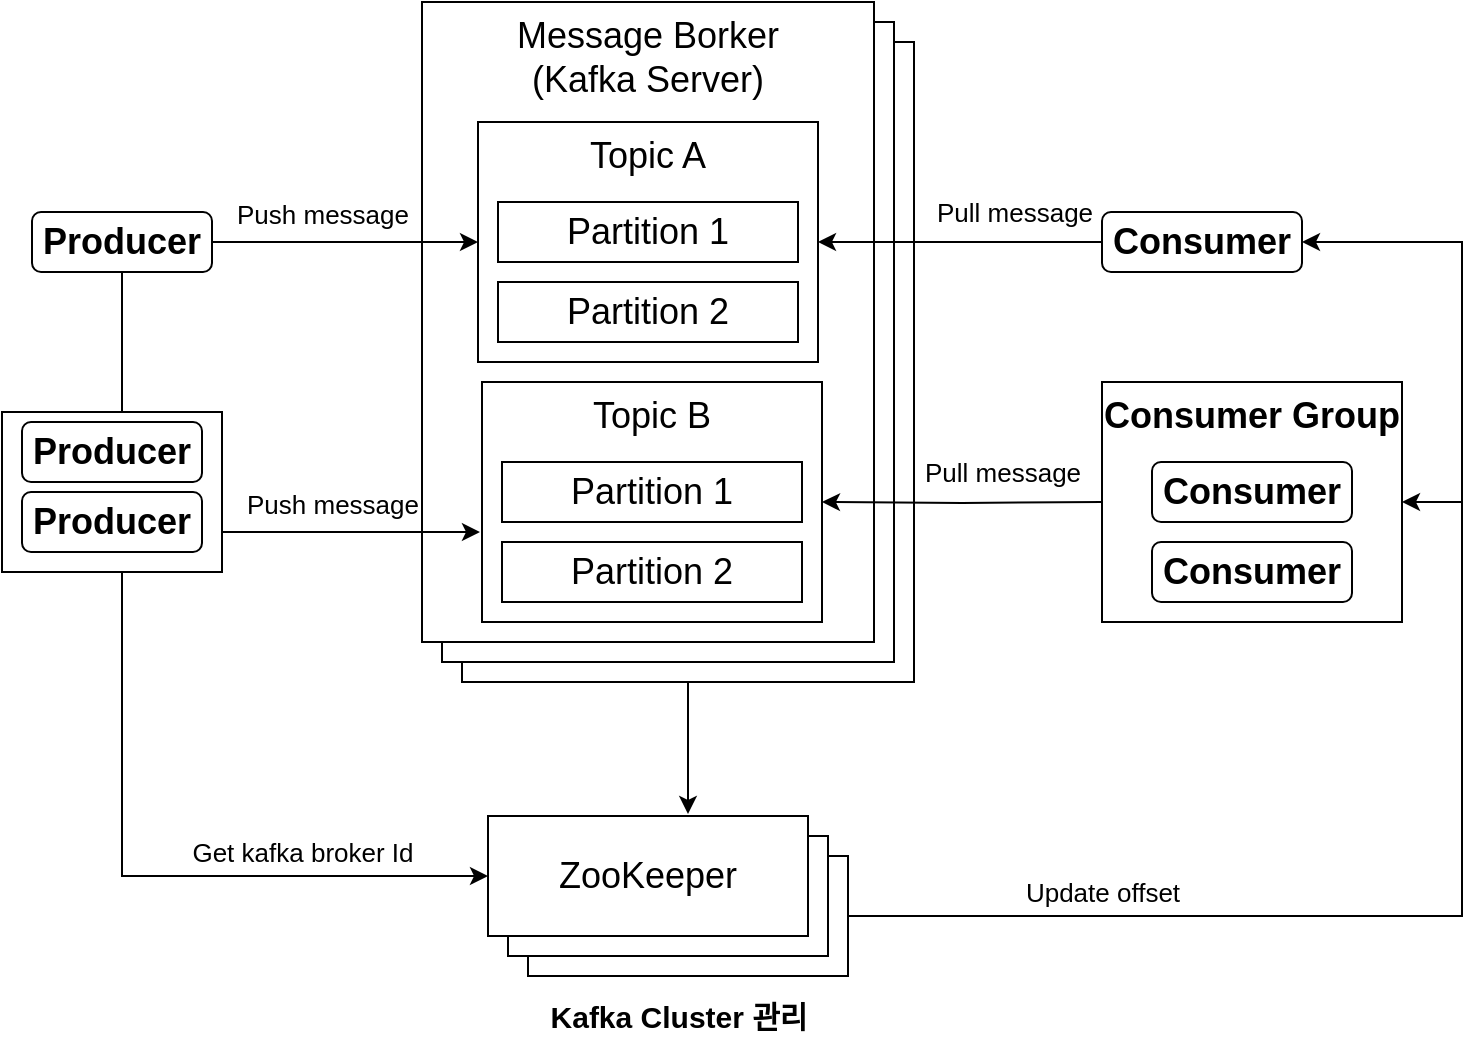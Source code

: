 <mxfile version="20.2.5" type="github">
  <diagram id="qQxw4SJgSMcntZW8fe44" name="페이지-1">
    <mxGraphModel dx="460" dy="752" grid="1" gridSize="10" guides="1" tooltips="1" connect="1" arrows="1" fold="1" page="1" pageScale="1" pageWidth="827" pageHeight="1169" math="0" shadow="0">
      <root>
        <mxCell id="0" />
        <mxCell id="1" parent="0" />
        <mxCell id="E8wUH-rCsuqML8c71dur-24" style="edgeStyle=orthogonalEdgeStyle;rounded=0;orthogonalLoop=1;jettySize=auto;html=1;exitX=0.5;exitY=1;exitDx=0;exitDy=0;entryX=0;entryY=0.5;entryDx=0;entryDy=0;fontSize=13;" edge="1" parent="1" source="E8wUH-rCsuqML8c71dur-1" target="E8wUH-rCsuqML8c71dur-17">
          <mxGeometry relative="1" as="geometry" />
        </mxCell>
        <mxCell id="E8wUH-rCsuqML8c71dur-38" value="" style="rounded=0;whiteSpace=wrap;html=1;fontSize=18;" vertex="1" parent="1">
          <mxGeometry x="60" y="325" width="110" height="80" as="geometry" />
        </mxCell>
        <mxCell id="E8wUH-rCsuqML8c71dur-32" style="edgeStyle=orthogonalEdgeStyle;rounded=0;orthogonalLoop=1;jettySize=auto;html=1;fontSize=13;entryX=1;entryY=0.5;entryDx=0;entryDy=0;" edge="1" parent="1" source="E8wUH-rCsuqML8c71dur-19" target="E8wUH-rCsuqML8c71dur-12">
          <mxGeometry relative="1" as="geometry">
            <mxPoint x="660" y="260" as="targetPoint" />
            <Array as="points">
              <mxPoint x="790" y="577" />
              <mxPoint x="790" y="240" />
            </Array>
          </mxGeometry>
        </mxCell>
        <mxCell id="E8wUH-rCsuqML8c71dur-34" style="edgeStyle=orthogonalEdgeStyle;rounded=0;orthogonalLoop=1;jettySize=auto;html=1;exitX=1;exitY=0.5;exitDx=0;exitDy=0;fontSize=13;" edge="1" parent="1" source="E8wUH-rCsuqML8c71dur-19">
          <mxGeometry relative="1" as="geometry">
            <mxPoint x="760" y="370" as="targetPoint" />
            <Array as="points">
              <mxPoint x="790" y="577" />
              <mxPoint x="790" y="370" />
            </Array>
          </mxGeometry>
        </mxCell>
        <mxCell id="E8wUH-rCsuqML8c71dur-19" value="ZooKeeper" style="rounded=0;whiteSpace=wrap;html=1;fontSize=18;" vertex="1" parent="1">
          <mxGeometry x="323" y="547" width="160" height="60" as="geometry" />
        </mxCell>
        <mxCell id="E8wUH-rCsuqML8c71dur-18" value="ZooKeeper" style="rounded=0;whiteSpace=wrap;html=1;fontSize=18;" vertex="1" parent="1">
          <mxGeometry x="313" y="537" width="160" height="60" as="geometry" />
        </mxCell>
        <mxCell id="E8wUH-rCsuqML8c71dur-31" style="edgeStyle=orthogonalEdgeStyle;rounded=0;orthogonalLoop=1;jettySize=auto;html=1;exitX=0.5;exitY=1;exitDx=0;exitDy=0;entryX=0.625;entryY=-0.017;entryDx=0;entryDy=0;entryPerimeter=0;fontSize=13;" edge="1" parent="1" source="E8wUH-rCsuqML8c71dur-16" target="E8wUH-rCsuqML8c71dur-17">
          <mxGeometry relative="1" as="geometry" />
        </mxCell>
        <mxCell id="E8wUH-rCsuqML8c71dur-16" value="" style="rounded=0;whiteSpace=wrap;html=1;fontSize=18;verticalAlign=top;" vertex="1" parent="1">
          <mxGeometry x="290" y="140" width="226" height="320" as="geometry" />
        </mxCell>
        <mxCell id="E8wUH-rCsuqML8c71dur-15" value="" style="rounded=0;whiteSpace=wrap;html=1;fontSize=18;verticalAlign=top;" vertex="1" parent="1">
          <mxGeometry x="280" y="130" width="226" height="320" as="geometry" />
        </mxCell>
        <mxCell id="E8wUH-rCsuqML8c71dur-1" value="&lt;b&gt;&lt;font style=&quot;font-size: 18px;&quot;&gt;Producer&lt;/font&gt;&lt;/b&gt;" style="rounded=1;whiteSpace=wrap;html=1;" vertex="1" parent="1">
          <mxGeometry x="75" y="225" width="90" height="30" as="geometry" />
        </mxCell>
        <mxCell id="E8wUH-rCsuqML8c71dur-2" value="&lt;b&gt;&lt;font style=&quot;font-size: 18px;&quot;&gt;Producer&lt;/font&gt;&lt;/b&gt;" style="rounded=1;whiteSpace=wrap;html=1;" vertex="1" parent="1">
          <mxGeometry x="70" y="330" width="90" height="30" as="geometry" />
        </mxCell>
        <mxCell id="E8wUH-rCsuqML8c71dur-3" value="&lt;b&gt;&lt;font style=&quot;font-size: 18px;&quot;&gt;Producer&lt;/font&gt;&lt;/b&gt;" style="rounded=1;whiteSpace=wrap;html=1;" vertex="1" parent="1">
          <mxGeometry x="70" y="365" width="90" height="30" as="geometry" />
        </mxCell>
        <mxCell id="E8wUH-rCsuqML8c71dur-4" value="Message Borker&lt;br&gt;(Kafka Server)" style="rounded=0;whiteSpace=wrap;html=1;fontSize=18;verticalAlign=top;" vertex="1" parent="1">
          <mxGeometry x="270" y="120" width="226" height="320" as="geometry" />
        </mxCell>
        <mxCell id="E8wUH-rCsuqML8c71dur-5" value="Topic A" style="rounded=0;whiteSpace=wrap;html=1;fontSize=18;verticalAlign=top;" vertex="1" parent="1">
          <mxGeometry x="298" y="180" width="170" height="120" as="geometry" />
        </mxCell>
        <mxCell id="E8wUH-rCsuqML8c71dur-7" value="Partition 1" style="rounded=0;whiteSpace=wrap;html=1;fontSize=18;" vertex="1" parent="1">
          <mxGeometry x="308" y="220" width="150" height="30" as="geometry" />
        </mxCell>
        <mxCell id="E8wUH-rCsuqML8c71dur-8" value="Partition 2" style="rounded=0;whiteSpace=wrap;html=1;fontSize=18;" vertex="1" parent="1">
          <mxGeometry x="308" y="260" width="150" height="30" as="geometry" />
        </mxCell>
        <mxCell id="E8wUH-rCsuqML8c71dur-9" value="Topic B" style="rounded=0;whiteSpace=wrap;html=1;fontSize=18;verticalAlign=top;" vertex="1" parent="1">
          <mxGeometry x="300" y="310" width="170" height="120" as="geometry" />
        </mxCell>
        <mxCell id="E8wUH-rCsuqML8c71dur-10" value="Partition 1" style="rounded=0;whiteSpace=wrap;html=1;fontSize=18;" vertex="1" parent="1">
          <mxGeometry x="310" y="350" width="150" height="30" as="geometry" />
        </mxCell>
        <mxCell id="E8wUH-rCsuqML8c71dur-11" value="Partition 2" style="rounded=0;whiteSpace=wrap;html=1;fontSize=18;" vertex="1" parent="1">
          <mxGeometry x="310" y="390" width="150" height="30" as="geometry" />
        </mxCell>
        <mxCell id="E8wUH-rCsuqML8c71dur-26" style="edgeStyle=orthogonalEdgeStyle;rounded=0;orthogonalLoop=1;jettySize=auto;html=1;entryX=1;entryY=0.5;entryDx=0;entryDy=0;fontSize=13;" edge="1" parent="1" source="E8wUH-rCsuqML8c71dur-12" target="E8wUH-rCsuqML8c71dur-5">
          <mxGeometry relative="1" as="geometry" />
        </mxCell>
        <mxCell id="E8wUH-rCsuqML8c71dur-12" value="&lt;b&gt;&lt;font style=&quot;font-size: 18px;&quot;&gt;Consumer&lt;/font&gt;&lt;/b&gt;" style="rounded=1;whiteSpace=wrap;html=1;" vertex="1" parent="1">
          <mxGeometry x="610" y="225" width="100" height="30" as="geometry" />
        </mxCell>
        <mxCell id="E8wUH-rCsuqML8c71dur-28" style="edgeStyle=orthogonalEdgeStyle;rounded=0;orthogonalLoop=1;jettySize=auto;html=1;entryX=1;entryY=0.5;entryDx=0;entryDy=0;fontSize=13;" edge="1" parent="1" target="E8wUH-rCsuqML8c71dur-9">
          <mxGeometry relative="1" as="geometry">
            <mxPoint x="610" y="370" as="sourcePoint" />
          </mxGeometry>
        </mxCell>
        <mxCell id="E8wUH-rCsuqML8c71dur-17" value="ZooKeeper" style="rounded=0;whiteSpace=wrap;html=1;fontSize=18;" vertex="1" parent="1">
          <mxGeometry x="303" y="527" width="160" height="60" as="geometry" />
        </mxCell>
        <mxCell id="E8wUH-rCsuqML8c71dur-20" style="rounded=0;orthogonalLoop=1;jettySize=auto;html=1;entryX=0;entryY=0.5;entryDx=0;entryDy=0;fontSize=18;exitX=1;exitY=0.5;exitDx=0;exitDy=0;" edge="1" parent="1" source="E8wUH-rCsuqML8c71dur-1" target="E8wUH-rCsuqML8c71dur-5">
          <mxGeometry relative="1" as="geometry" />
        </mxCell>
        <mxCell id="E8wUH-rCsuqML8c71dur-22" value="&lt;font style=&quot;font-size: 13px;&quot;&gt;Push message&lt;/font&gt;" style="text;html=1;align=center;verticalAlign=middle;resizable=0;points=[];autosize=1;strokeColor=none;fillColor=none;fontSize=18;" vertex="1" parent="1">
          <mxGeometry x="165" y="205" width="110" height="40" as="geometry" />
        </mxCell>
        <mxCell id="E8wUH-rCsuqML8c71dur-25" value="Get kafka broker Id" style="text;html=1;align=center;verticalAlign=middle;resizable=0;points=[];autosize=1;strokeColor=none;fillColor=none;fontSize=13;" vertex="1" parent="1">
          <mxGeometry x="145" y="530" width="130" height="30" as="geometry" />
        </mxCell>
        <mxCell id="E8wUH-rCsuqML8c71dur-27" value="Pull message" style="text;html=1;align=center;verticalAlign=middle;resizable=0;points=[];autosize=1;strokeColor=none;fillColor=none;fontSize=13;" vertex="1" parent="1">
          <mxGeometry x="516" y="210" width="100" height="30" as="geometry" />
        </mxCell>
        <mxCell id="E8wUH-rCsuqML8c71dur-29" value="&lt;font style=&quot;font-size: 13px;&quot;&gt;Push message&lt;/font&gt;" style="text;html=1;align=center;verticalAlign=middle;resizable=0;points=[];autosize=1;strokeColor=none;fillColor=none;fontSize=18;" vertex="1" parent="1">
          <mxGeometry x="170" y="350" width="110" height="40" as="geometry" />
        </mxCell>
        <mxCell id="E8wUH-rCsuqML8c71dur-30" value="Pull message" style="text;html=1;align=center;verticalAlign=middle;resizable=0;points=[];autosize=1;strokeColor=none;fillColor=none;fontSize=13;" vertex="1" parent="1">
          <mxGeometry x="510" y="340" width="100" height="30" as="geometry" />
        </mxCell>
        <mxCell id="E8wUH-rCsuqML8c71dur-33" value="Update offset" style="text;html=1;align=center;verticalAlign=middle;resizable=0;points=[];autosize=1;strokeColor=none;fillColor=none;fontSize=13;" vertex="1" parent="1">
          <mxGeometry x="560" y="550" width="100" height="30" as="geometry" />
        </mxCell>
        <mxCell id="E8wUH-rCsuqML8c71dur-35" value="&lt;span style=&quot;font-size: 18px;&quot;&gt;&lt;b&gt;Consumer Group&lt;/b&gt;&lt;/span&gt;" style="rounded=0;whiteSpace=wrap;html=1;fontSize=13;verticalAlign=top;" vertex="1" parent="1">
          <mxGeometry x="610" y="310" width="150" height="120" as="geometry" />
        </mxCell>
        <mxCell id="E8wUH-rCsuqML8c71dur-36" value="&lt;b&gt;&lt;font style=&quot;font-size: 18px;&quot;&gt;Consumer&lt;/font&gt;&lt;/b&gt;" style="rounded=1;whiteSpace=wrap;html=1;" vertex="1" parent="1">
          <mxGeometry x="635" y="350" width="100" height="30" as="geometry" />
        </mxCell>
        <mxCell id="E8wUH-rCsuqML8c71dur-37" value="&lt;b&gt;&lt;font style=&quot;font-size: 18px;&quot;&gt;Consumer&lt;/font&gt;&lt;/b&gt;" style="rounded=1;whiteSpace=wrap;html=1;" vertex="1" parent="1">
          <mxGeometry x="635" y="390" width="100" height="30" as="geometry" />
        </mxCell>
        <mxCell id="E8wUH-rCsuqML8c71dur-39" style="edgeStyle=orthogonalEdgeStyle;rounded=0;orthogonalLoop=1;jettySize=auto;html=1;exitX=1;exitY=0.75;exitDx=0;exitDy=0;entryX=-0.006;entryY=0.625;entryDx=0;entryDy=0;entryPerimeter=0;fontSize=18;" edge="1" parent="1" source="E8wUH-rCsuqML8c71dur-38" target="E8wUH-rCsuqML8c71dur-9">
          <mxGeometry relative="1" as="geometry" />
        </mxCell>
        <mxCell id="E8wUH-rCsuqML8c71dur-40" value="&lt;font style=&quot;font-size: 15px;&quot;&gt;&lt;b&gt;Kafka Cluster 관리&lt;/b&gt;&lt;/font&gt;" style="text;html=1;align=center;verticalAlign=middle;resizable=0;points=[];autosize=1;strokeColor=none;fillColor=none;fontSize=18;" vertex="1" parent="1">
          <mxGeometry x="323" y="607" width="150" height="40" as="geometry" />
        </mxCell>
      </root>
    </mxGraphModel>
  </diagram>
</mxfile>
